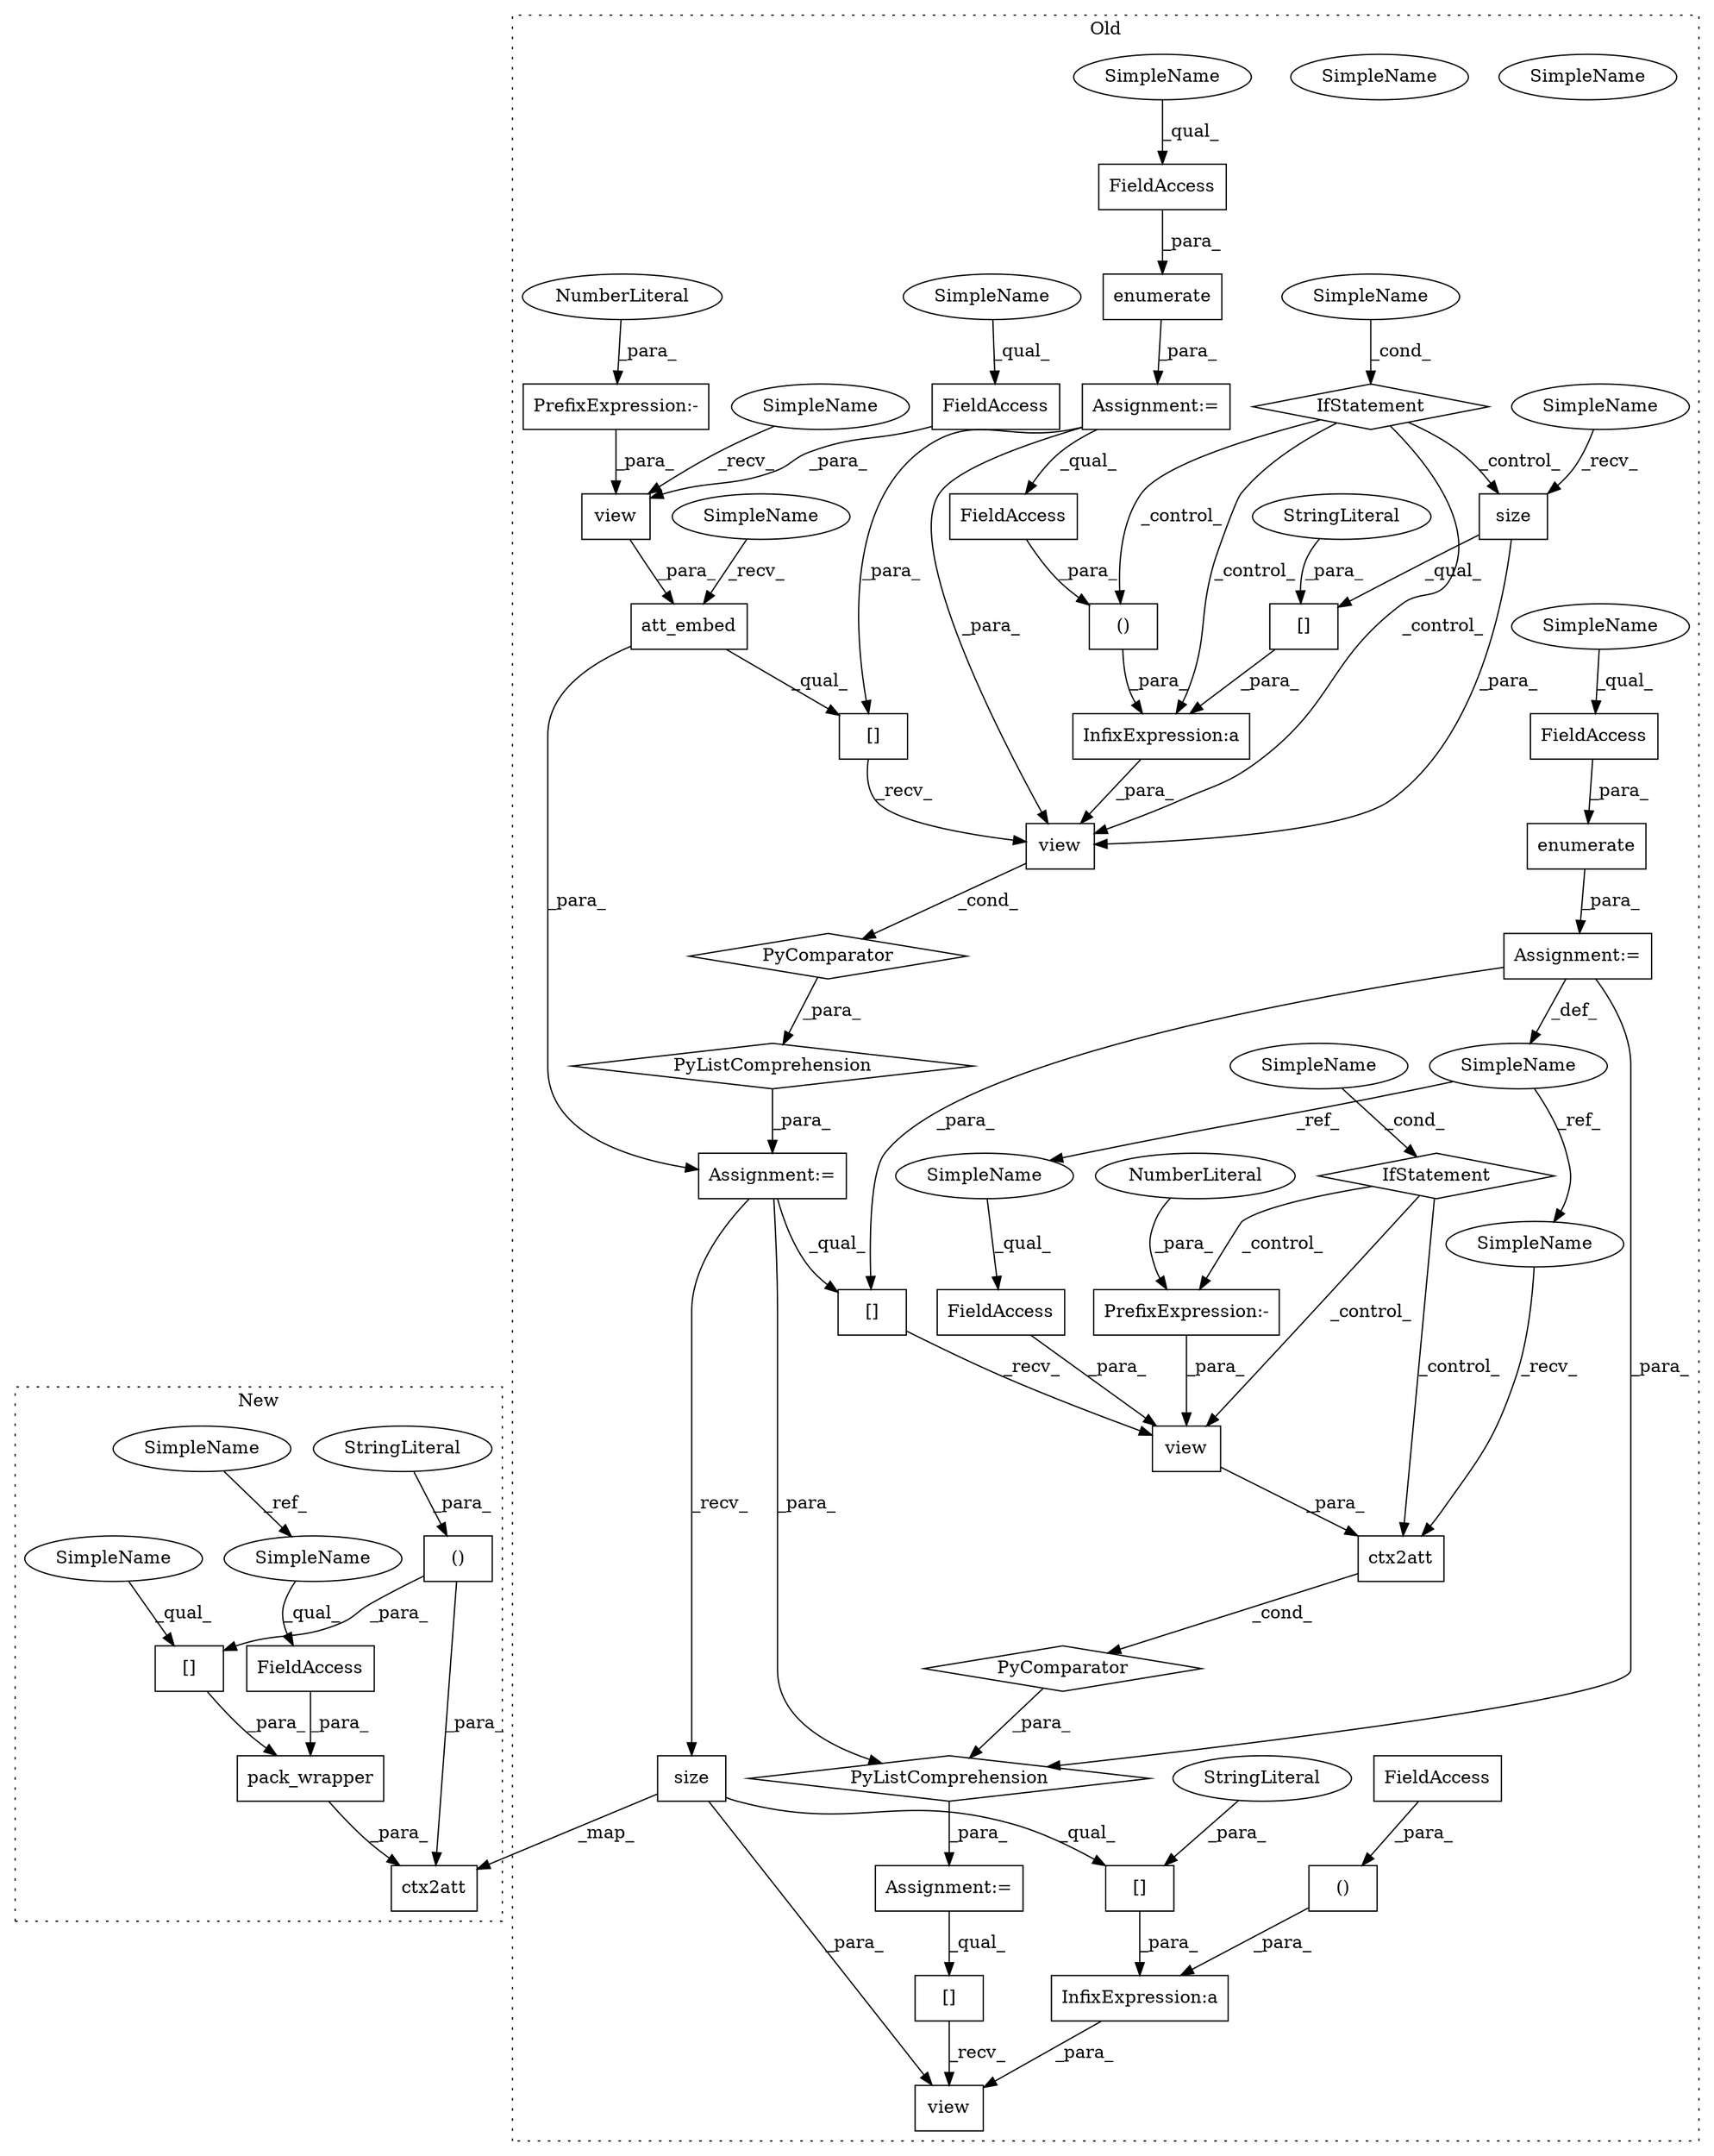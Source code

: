 digraph G {
subgraph cluster0 {
1 [label="IfStatement" a="25" s="10138" l="38" shape="diamond"];
4 [label="InfixExpression:a" a="27" s="10026" l="8" shape="box"];
5 [label="InfixExpression:a" a="27" s="10446" l="8" shape="box"];
6 [label="()" a="106" s="10454" l="38" shape="box"];
7 [label="[]" a="2" s="10217,10228" l="10,1" shape="box"];
8 [label="()" a="106" s="10034" l="34" shape="box"];
9 [label="[]" a="2" s="9990,10025" l="17,1" shape="box"];
11 [label="[]" a="2" s="10387,10400" l="12,1" shape="box"];
12 [label="SimpleName" a="42" s="10171" l="5" shape="ellipse"];
13 [label="[]" a="2" s="10407,10445" l="20,1" shape="box"];
14 [label="PrefixExpression:-" a="38" s="10235" l="1" shape="box"];
15 [label="NumberLiteral" a="34" s="10236" l="1" shape="ellipse"];
16 [label="PrefixExpression:-" a="38" s="9837" l="1" shape="box"];
17 [label="[]" a="2" s="9971,9983" l="11,1" shape="box"];
18 [label="NumberLiteral" a="34" s="9838" l="1" shape="ellipse"];
20 [label="StringLiteral" a="45" s="10007" l="18" shape="ellipse"];
21 [label="StringLiteral" a="45" s="10427" l="18" shape="ellipse"];
22 [label="PyListComprehension" a="109" s="9971" l="213" shape="diamond"];
23 [label="SimpleName" a="42" s="10351" l="5" shape="ellipse"];
24 [label="ctx2att" a="32" s="10209,10249" l="8,1" shape="box"];
25 [label="PyComparator" a="113" s="10138" l="38" shape="diamond"];
26 [label="view" a="32" s="9985,10068" l="5,2" shape="box"];
27 [label="PyComparator" a="113" s="10318" l="38" shape="diamond"];
28 [label="view" a="32" s="9832,9855" l="5,1" shape="box"];
29 [label="size" a="32" s="10000" l="6" shape="box"];
30 [label="view" a="32" s="10230,10248" l="5,1" shape="box"];
31 [label="SimpleName" a="42" s="10321" l="1" shape="ellipse"];
32 [label="FieldAccess" a="22" s="10238" l="10" shape="box"];
33 [label="view" a="32" s="10402,10492" l="5,2" shape="box"];
34 [label="FieldAccess" a="22" s="10058" l="10" shape="box"];
36 [label="FieldAccess" a="22" s="10478" l="14" shape="box"];
37 [label="FieldAccess" a="22" s="9840" l="15" shape="box"];
38 [label="size" a="32" s="10420" l="6" shape="box"];
40 [label="IfStatement" a="25" s="10318" l="38" shape="diamond"];
41 [label="enumerate" a="32" s="10145,10166" l="10,1" shape="box"];
42 [label="FieldAccess" a="22" s="10155" l="11" shape="box"];
43 [label="FieldAccess" a="22" s="10335" l="11" shape="box"];
44 [label="enumerate" a="32" s="10325,10346" l="10,1" shape="box"];
46 [label="att_embed" a="32" s="9812,9856" l="10,1" shape="box"];
47 [label="Assignment:=" a="7" s="10138" l="38" shape="box"];
48 [label="Assignment:=" a="7" s="10318" l="38" shape="box"];
49 [label="PyListComprehension" a="109" s="10207" l="157" shape="diamond"];
50 [label="Assignment:=" a="7" s="9959" l="12" shape="box"];
51 [label="Assignment:=" a="7" s="10195" l="12" shape="box"];
52 [label="SimpleName" a="42" s="10238" l="1" shape="ellipse"];
53 [label="SimpleName" a="42" s="10207" l="1" shape="ellipse"];
54 [label="SimpleName" a="42" s="10155" l="4" shape="ellipse"];
55 [label="SimpleName" a="42" s="10335" l="4" shape="ellipse"];
56 [label="SimpleName" a="42" s="10171" l="5" shape="ellipse"];
57 [label="SimpleName" a="42" s="10351" l="5" shape="ellipse"];
59 [label="SimpleName" a="42" s="9822" l="9" shape="ellipse"];
60 [label="SimpleName" a="42" s="9990" l="9" shape="ellipse"];
61 [label="SimpleName" a="42" s="9840" l="1" shape="ellipse"];
62 [label="SimpleName" a="42" s="9810" l="1" shape="ellipse"];
label = "Old";
style="dotted";
}
subgraph cluster1 {
2 [label="pack_wrapper" a="32" s="8895,9001" l="13,1" shape="box"];
3 [label="()" a="106" s="8935" l="54" shape="box"];
10 [label="[]" a="2" s="8920,8989" l="15,2" shape="box"];
19 [label="StringLiteral" a="45" s="8935" l="31" shape="ellipse"];
35 [label="FieldAccess" a="22" s="8908" l="11" shape="box"];
39 [label="ctx2att" a="32" s="9120,9140" l="8,1" shape="box"];
45 [label="SimpleName" a="42" s="9063" l="1" shape="ellipse"];
58 [label="SimpleName" a="42" s="8908" l="1" shape="ellipse"];
63 [label="SimpleName" a="42" s="8920" l="9" shape="ellipse"];
label = "New";
style="dotted";
}
1 -> 29 [label="_control_"];
1 -> 8 [label="_control_"];
1 -> 4 [label="_control_"];
1 -> 26 [label="_control_"];
2 -> 39 [label="_para_"];
3 -> 10 [label="_para_"];
3 -> 39 [label="_para_"];
4 -> 26 [label="_para_"];
5 -> 33 [label="_para_"];
6 -> 5 [label="_para_"];
7 -> 30 [label="_recv_"];
8 -> 4 [label="_para_"];
9 -> 4 [label="_para_"];
10 -> 2 [label="_para_"];
11 -> 33 [label="_recv_"];
13 -> 5 [label="_para_"];
14 -> 30 [label="_para_"];
15 -> 14 [label="_para_"];
16 -> 28 [label="_para_"];
17 -> 26 [label="_recv_"];
18 -> 16 [label="_para_"];
19 -> 3 [label="_para_"];
20 -> 9 [label="_para_"];
21 -> 13 [label="_para_"];
22 -> 50 [label="_para_"];
24 -> 27 [label="_cond_"];
25 -> 22 [label="_para_"];
26 -> 25 [label="_cond_"];
27 -> 49 [label="_para_"];
28 -> 46 [label="_para_"];
29 -> 26 [label="_para_"];
29 -> 9 [label="_qual_"];
30 -> 24 [label="_para_"];
31 -> 53 [label="_ref_"];
31 -> 52 [label="_ref_"];
32 -> 30 [label="_para_"];
34 -> 8 [label="_para_"];
35 -> 2 [label="_para_"];
36 -> 6 [label="_para_"];
37 -> 28 [label="_para_"];
38 -> 13 [label="_qual_"];
38 -> 33 [label="_para_"];
38 -> 39 [label="_map_"];
40 -> 24 [label="_control_"];
40 -> 14 [label="_control_"];
40 -> 30 [label="_control_"];
41 -> 47 [label="_para_"];
42 -> 41 [label="_para_"];
43 -> 44 [label="_para_"];
44 -> 48 [label="_para_"];
45 -> 58 [label="_ref_"];
46 -> 50 [label="_para_"];
46 -> 17 [label="_qual_"];
47 -> 17 [label="_para_"];
47 -> 34 [label="_qual_"];
47 -> 26 [label="_para_"];
48 -> 31 [label="_def_"];
48 -> 7 [label="_para_"];
48 -> 49 [label="_para_"];
49 -> 51 [label="_para_"];
50 -> 49 [label="_para_"];
50 -> 38 [label="_recv_"];
50 -> 7 [label="_qual_"];
51 -> 11 [label="_qual_"];
52 -> 32 [label="_qual_"];
53 -> 24 [label="_recv_"];
54 -> 42 [label="_qual_"];
55 -> 43 [label="_qual_"];
56 -> 1 [label="_cond_"];
57 -> 40 [label="_cond_"];
58 -> 35 [label="_qual_"];
59 -> 28 [label="_recv_"];
60 -> 29 [label="_recv_"];
61 -> 37 [label="_qual_"];
62 -> 46 [label="_recv_"];
63 -> 10 [label="_qual_"];
}